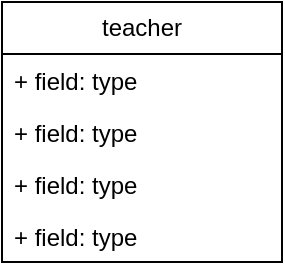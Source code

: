 <mxfile version="26.2.15">
  <diagram name="第 1 页" id="Pauu3n85IWXupo_ZV3zN">
    <mxGraphModel dx="1001" dy="795" grid="1" gridSize="10" guides="1" tooltips="1" connect="1" arrows="1" fold="1" page="1" pageScale="1" pageWidth="827" pageHeight="1169" math="0" shadow="0">
      <root>
        <mxCell id="0" />
        <mxCell id="1" parent="0" />
        <mxCell id="Se_oQnj3NEMZr-Lr2NqA-16" value="teacher" style="swimlane;fontStyle=0;childLayout=stackLayout;horizontal=1;startSize=26;fillColor=none;horizontalStack=0;resizeParent=1;resizeParentMax=0;resizeLast=0;collapsible=1;marginBottom=0;whiteSpace=wrap;html=1;" vertex="1" parent="1">
          <mxGeometry x="240" y="240" width="140" height="130" as="geometry" />
        </mxCell>
        <mxCell id="Se_oQnj3NEMZr-Lr2NqA-17" value="+ field: type" style="text;strokeColor=none;fillColor=none;align=left;verticalAlign=top;spacingLeft=4;spacingRight=4;overflow=hidden;rotatable=0;points=[[0,0.5],[1,0.5]];portConstraint=eastwest;whiteSpace=wrap;html=1;" vertex="1" parent="Se_oQnj3NEMZr-Lr2NqA-16">
          <mxGeometry y="26" width="140" height="26" as="geometry" />
        </mxCell>
        <mxCell id="Se_oQnj3NEMZr-Lr2NqA-18" value="+ field: type" style="text;strokeColor=none;fillColor=none;align=left;verticalAlign=top;spacingLeft=4;spacingRight=4;overflow=hidden;rotatable=0;points=[[0,0.5],[1,0.5]];portConstraint=eastwest;whiteSpace=wrap;html=1;" vertex="1" parent="Se_oQnj3NEMZr-Lr2NqA-16">
          <mxGeometry y="52" width="140" height="26" as="geometry" />
        </mxCell>
        <mxCell id="Se_oQnj3NEMZr-Lr2NqA-19" value="+ field: type" style="text;strokeColor=none;fillColor=none;align=left;verticalAlign=top;spacingLeft=4;spacingRight=4;overflow=hidden;rotatable=0;points=[[0,0.5],[1,0.5]];portConstraint=eastwest;whiteSpace=wrap;html=1;" vertex="1" parent="Se_oQnj3NEMZr-Lr2NqA-16">
          <mxGeometry y="78" width="140" height="26" as="geometry" />
        </mxCell>
        <mxCell id="Se_oQnj3NEMZr-Lr2NqA-20" value="+ field: type" style="text;strokeColor=none;fillColor=none;align=left;verticalAlign=top;spacingLeft=4;spacingRight=4;overflow=hidden;rotatable=0;points=[[0,0.5],[1,0.5]];portConstraint=eastwest;whiteSpace=wrap;html=1;" vertex="1" parent="Se_oQnj3NEMZr-Lr2NqA-16">
          <mxGeometry y="104" width="140" height="26" as="geometry" />
        </mxCell>
      </root>
    </mxGraphModel>
  </diagram>
</mxfile>
